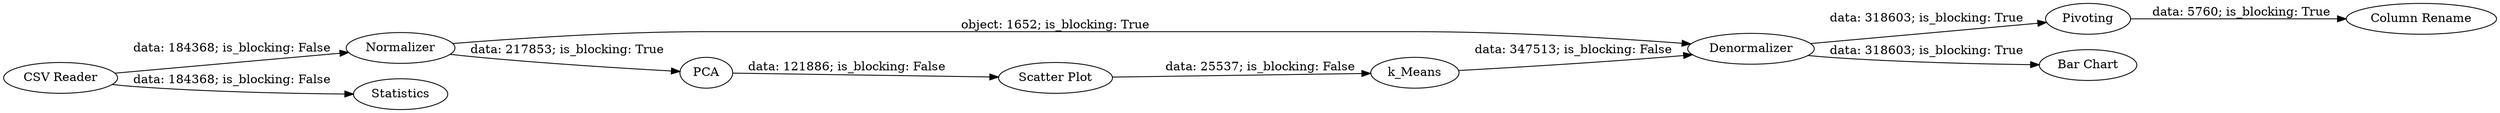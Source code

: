 digraph {
	"-6758391621243221736_28" [label=Pivoting]
	"-6758391621243221736_4" [label=Denormalizer]
	"-6758391621243221736_2" [label=Normalizer]
	"-6758391621243221736_14" [label=Statistics]
	"-6758391621243221736_21" [label="Scatter Plot"]
	"-6758391621243221736_26" [label="Bar Chart"]
	"-6758391621243221736_29" [label="Column Rename"]
	"-6758391621243221736_27" [label=PCA]
	"-6758391621243221736_1" [label="CSV Reader"]
	"-6758391621243221736_3" [label=k_Means]
	"-6758391621243221736_28" -> "-6758391621243221736_29" [label="data: 5760; is_blocking: True"]
	"-6758391621243221736_4" -> "-6758391621243221736_28" [label="data: 318603; is_blocking: True"]
	"-6758391621243221736_3" -> "-6758391621243221736_4" [label="data: 347513; is_blocking: False"]
	"-6758391621243221736_4" -> "-6758391621243221736_26" [label="data: 318603; is_blocking: True"]
	"-6758391621243221736_2" -> "-6758391621243221736_27" [label="data: 217853; is_blocking: True"]
	"-6758391621243221736_1" -> "-6758391621243221736_14" [label="data: 184368; is_blocking: False"]
	"-6758391621243221736_21" -> "-6758391621243221736_3" [label="data: 25537; is_blocking: False"]
	"-6758391621243221736_27" -> "-6758391621243221736_21" [label="data: 121886; is_blocking: False"]
	"-6758391621243221736_2" -> "-6758391621243221736_4" [label="object: 1652; is_blocking: True"]
	"-6758391621243221736_1" -> "-6758391621243221736_2" [label="data: 184368; is_blocking: False"]
	rankdir=LR
}
